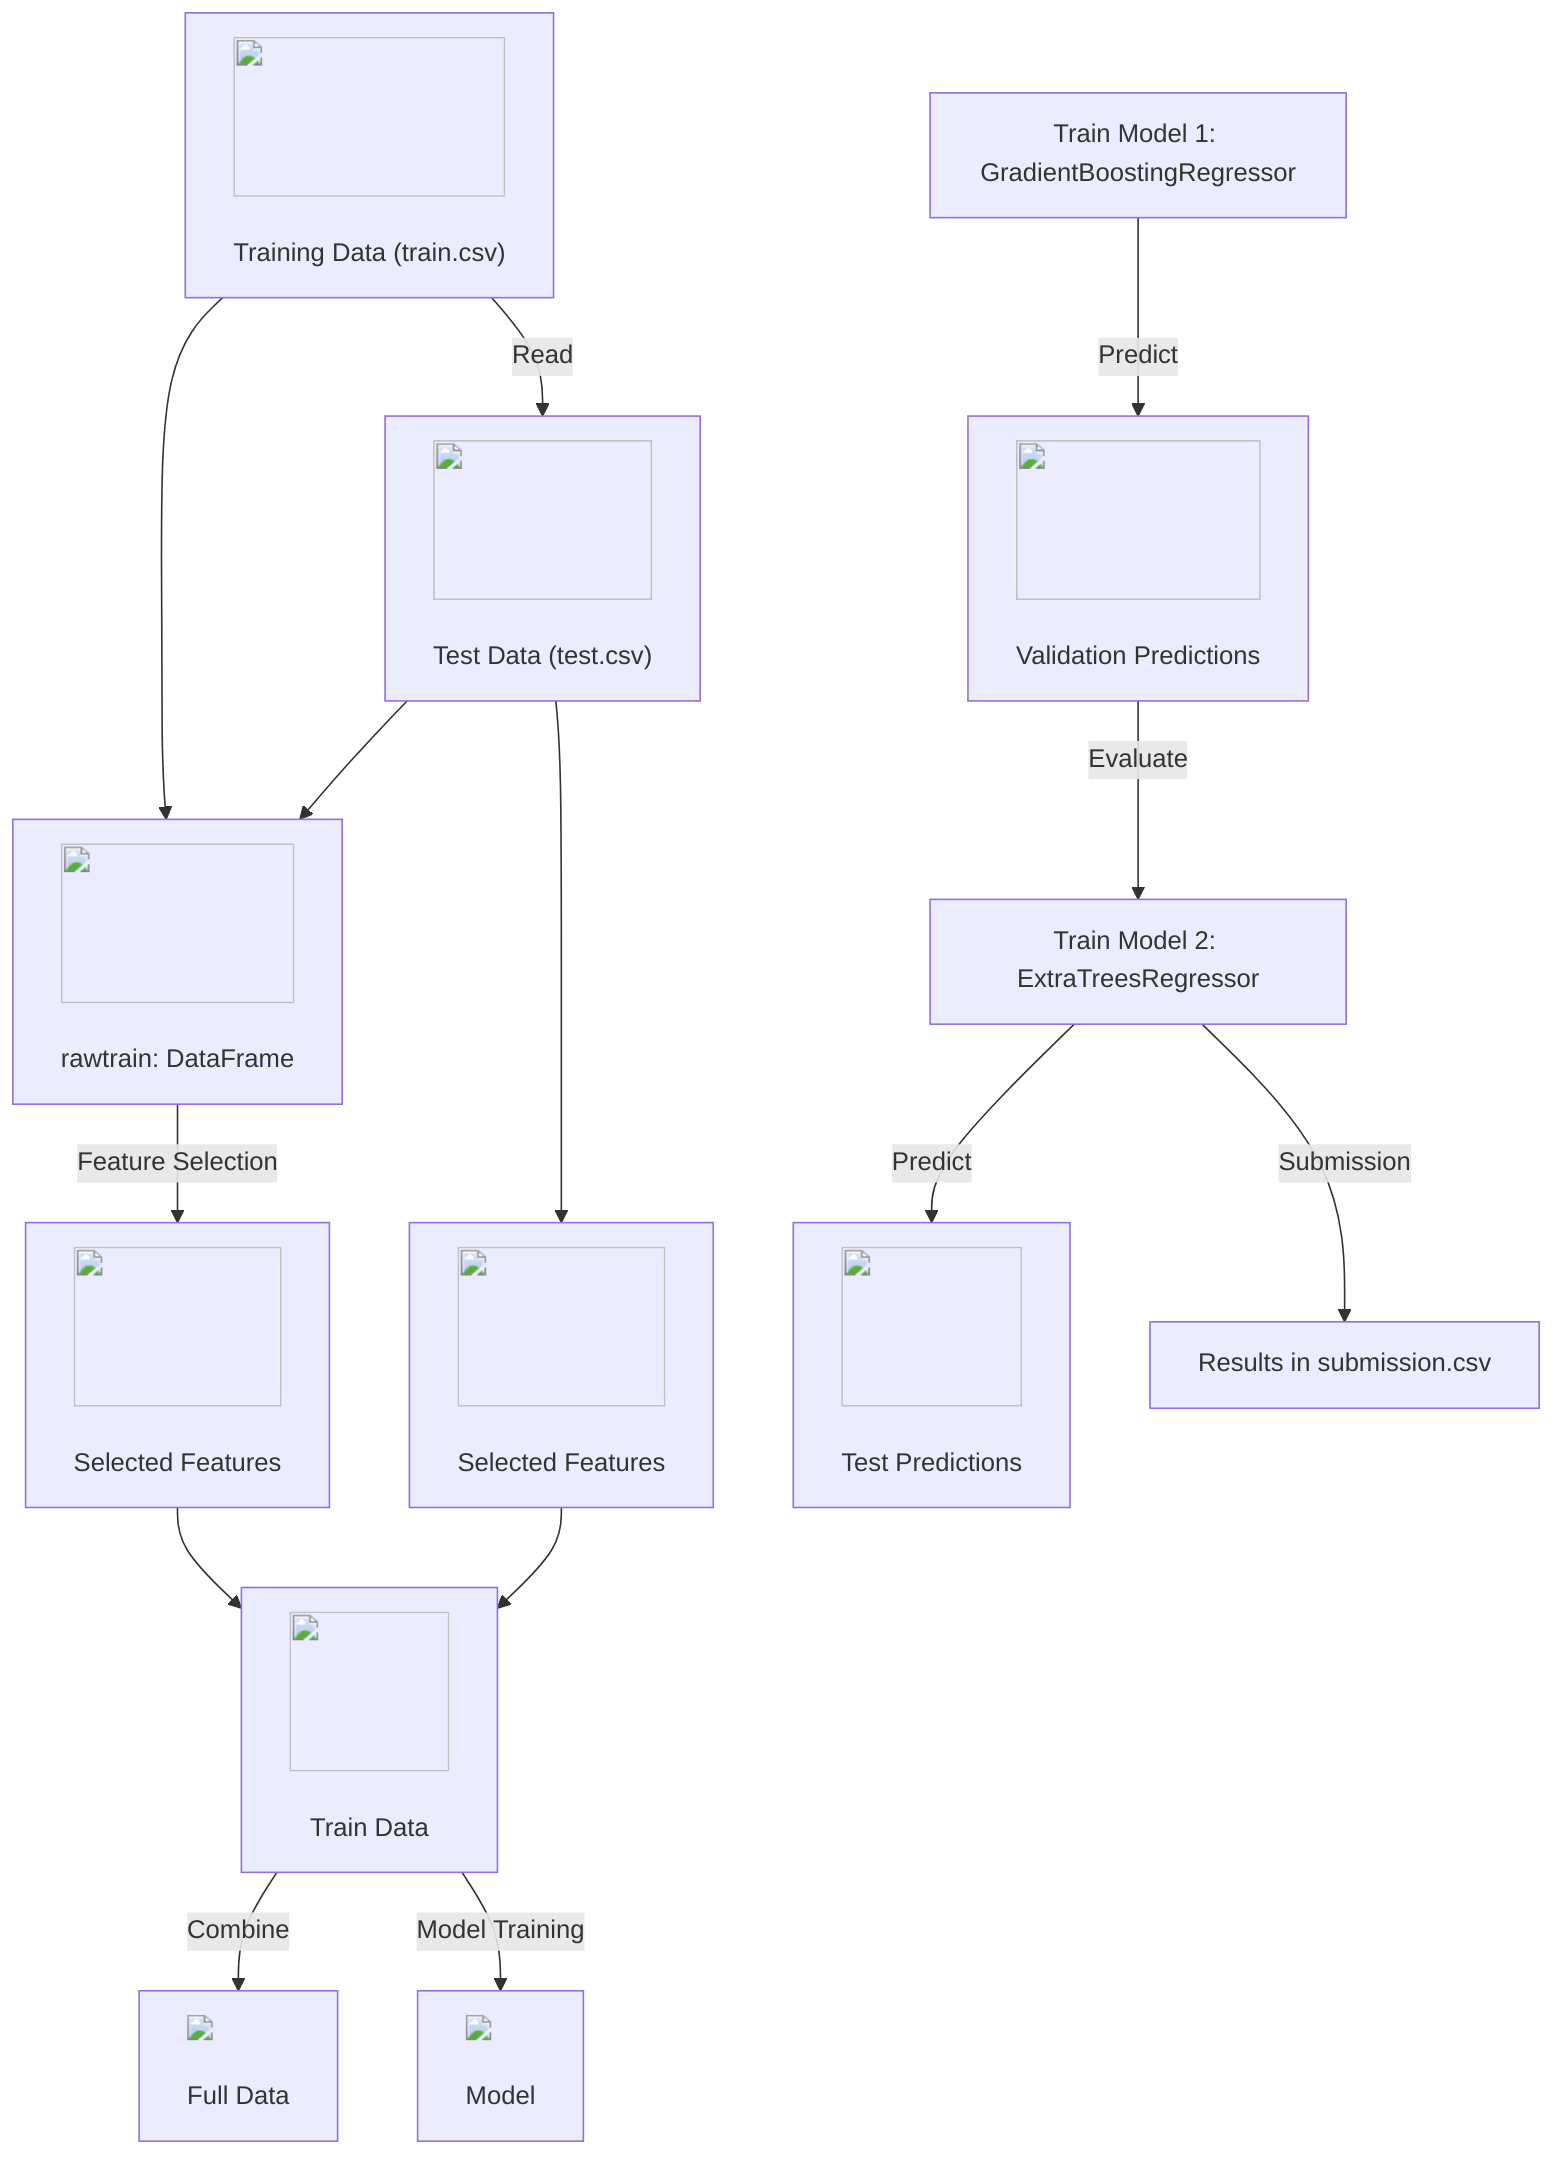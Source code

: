 graph TD;
    A["<img src='icons/file.svg' width=100 height=100/> <br/> Training Data (train.csv)"] -->|Read| B["<img src='icons/file.svg' width=100 height=100/> <br/> Test Data (test.csv)"];
    A --> D["<img src='icons/database.svg' width=100 height=100/> <br/> rawtrain: DataFrame"];
    B --> D;
    D -->|Feature Selection| E1["<img src='icons/column_split.svg' width=100 height=100/> <br/> Selected Features"];
    E1 --> F["<img src='icons/table.svg' width=100 height=100/> <br/> Train Data"];
    B --> E2["<img src='icons/column_split.svg' width=100 height=100/> <br/> Selected Features"];
    E2 --> F;
    F -->|Combine| G["<img src='dummy_plots/barplot_template.svg'/> <br/> Full Data"];
    F -->|Model Training| H["<img src='dummy_plots/boxplot_template.svg'/> <br/> Model"];
    model["Train Model 1: GradientBoostingRegressor"] -->|Predict| P1["<img src='icons/image.svg' width=100 height=100/> <br/> Validation Predictions"];
    Y["Train Model 2: ExtraTreesRegressor"] -->|Predict| P2["<img src='icons/image.svg' width=100 height=100/> <br/> Test Predictions"];
    P1 -->|Evaluate| Y;
    Y -->|Submission| Z["Results in submission.csv"];